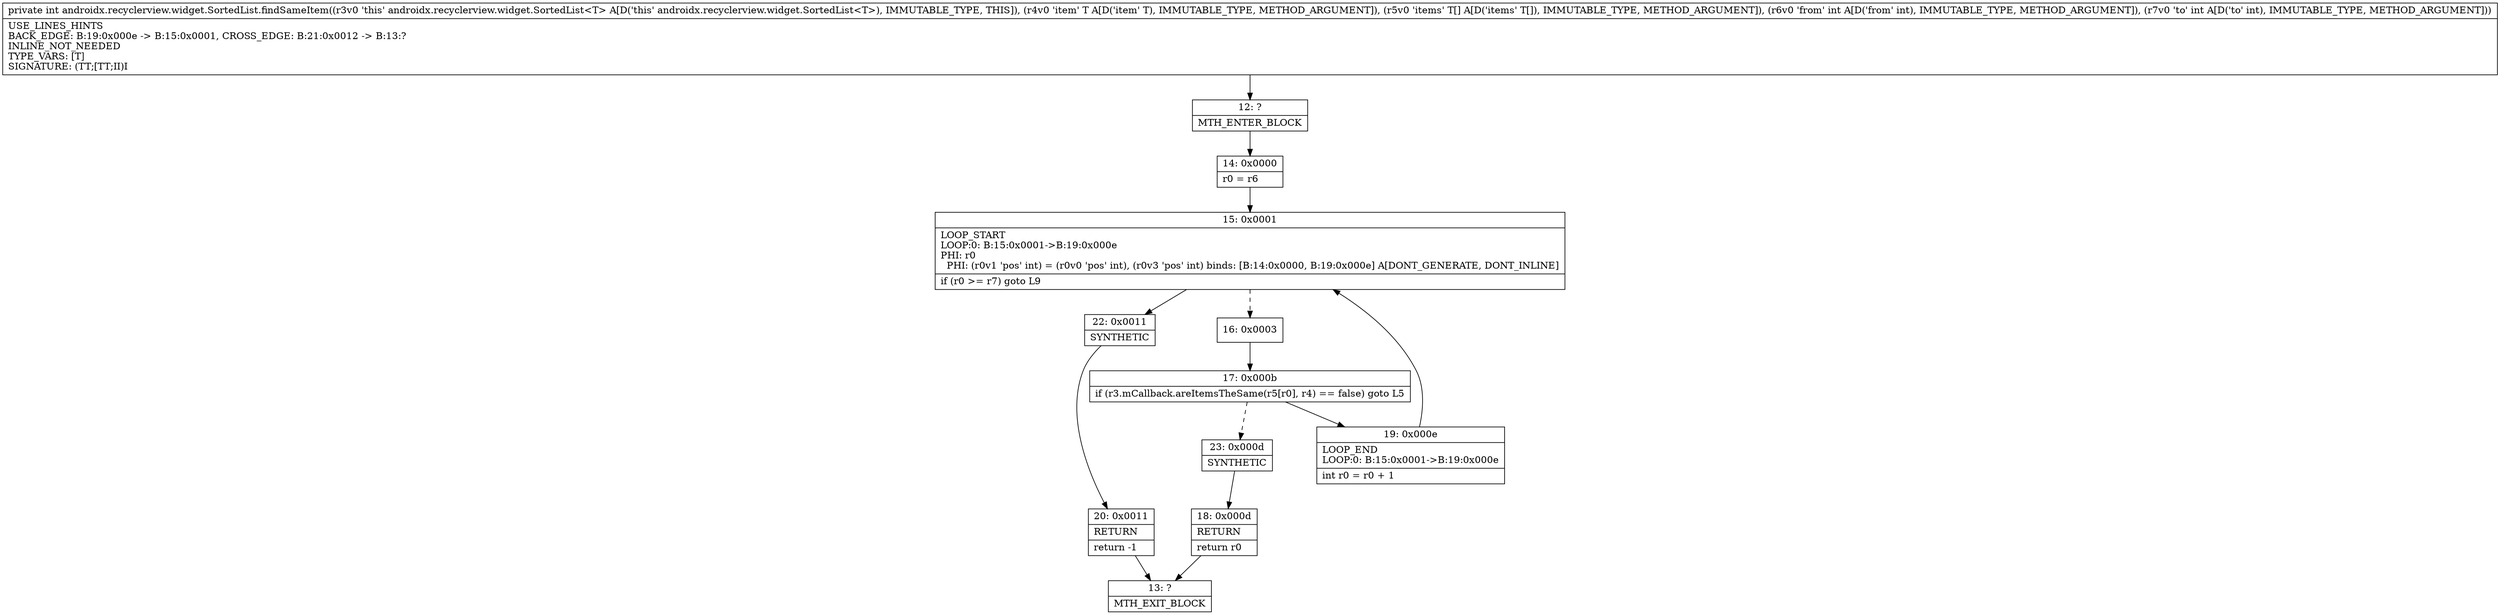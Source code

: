 digraph "CFG forandroidx.recyclerview.widget.SortedList.findSameItem(Ljava\/lang\/Object;[Ljava\/lang\/Object;II)I" {
Node_12 [shape=record,label="{12\:\ ?|MTH_ENTER_BLOCK\l}"];
Node_14 [shape=record,label="{14\:\ 0x0000|r0 = r6\l}"];
Node_15 [shape=record,label="{15\:\ 0x0001|LOOP_START\lLOOP:0: B:15:0x0001\-\>B:19:0x000e\lPHI: r0 \l  PHI: (r0v1 'pos' int) = (r0v0 'pos' int), (r0v3 'pos' int) binds: [B:14:0x0000, B:19:0x000e] A[DONT_GENERATE, DONT_INLINE]\l|if (r0 \>= r7) goto L9\l}"];
Node_16 [shape=record,label="{16\:\ 0x0003}"];
Node_17 [shape=record,label="{17\:\ 0x000b|if (r3.mCallback.areItemsTheSame(r5[r0], r4) == false) goto L5\l}"];
Node_19 [shape=record,label="{19\:\ 0x000e|LOOP_END\lLOOP:0: B:15:0x0001\-\>B:19:0x000e\l|int r0 = r0 + 1\l}"];
Node_23 [shape=record,label="{23\:\ 0x000d|SYNTHETIC\l}"];
Node_18 [shape=record,label="{18\:\ 0x000d|RETURN\l|return r0\l}"];
Node_13 [shape=record,label="{13\:\ ?|MTH_EXIT_BLOCK\l}"];
Node_22 [shape=record,label="{22\:\ 0x0011|SYNTHETIC\l}"];
Node_20 [shape=record,label="{20\:\ 0x0011|RETURN\l|return \-1\l}"];
MethodNode[shape=record,label="{private int androidx.recyclerview.widget.SortedList.findSameItem((r3v0 'this' androidx.recyclerview.widget.SortedList\<T\> A[D('this' androidx.recyclerview.widget.SortedList\<T\>), IMMUTABLE_TYPE, THIS]), (r4v0 'item' T A[D('item' T), IMMUTABLE_TYPE, METHOD_ARGUMENT]), (r5v0 'items' T[] A[D('items' T[]), IMMUTABLE_TYPE, METHOD_ARGUMENT]), (r6v0 'from' int A[D('from' int), IMMUTABLE_TYPE, METHOD_ARGUMENT]), (r7v0 'to' int A[D('to' int), IMMUTABLE_TYPE, METHOD_ARGUMENT]))  | USE_LINES_HINTS\lBACK_EDGE: B:19:0x000e \-\> B:15:0x0001, CROSS_EDGE: B:21:0x0012 \-\> B:13:?\lINLINE_NOT_NEEDED\lTYPE_VARS: [T]\lSIGNATURE: (TT;[TT;II)I\l}"];
MethodNode -> Node_12;Node_12 -> Node_14;
Node_14 -> Node_15;
Node_15 -> Node_16[style=dashed];
Node_15 -> Node_22;
Node_16 -> Node_17;
Node_17 -> Node_19;
Node_17 -> Node_23[style=dashed];
Node_19 -> Node_15;
Node_23 -> Node_18;
Node_18 -> Node_13;
Node_22 -> Node_20;
Node_20 -> Node_13;
}

